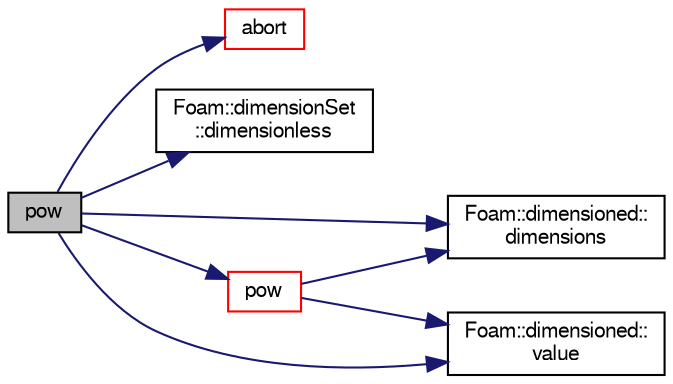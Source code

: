 digraph "pow"
{
  bgcolor="transparent";
  edge [fontname="FreeSans",fontsize="10",labelfontname="FreeSans",labelfontsize="10"];
  node [fontname="FreeSans",fontsize="10",shape=record];
  rankdir="LR";
  Node50593 [label="pow",height=0.2,width=0.4,color="black", fillcolor="grey75", style="filled", fontcolor="black"];
  Node50593 -> Node50594 [color="midnightblue",fontsize="10",style="solid",fontname="FreeSans"];
  Node50594 [label="abort",height=0.2,width=0.4,color="red",URL="$a21124.html#a447107a607d03e417307c203fa5fb44b"];
  Node50593 -> Node50637 [color="midnightblue",fontsize="10",style="solid",fontname="FreeSans"];
  Node50637 [label="Foam::dimensionSet\l::dimensionless",height=0.2,width=0.4,color="black",URL="$a26370.html#abfca824f6f787b2201b4de0a47bf46ef",tooltip="Return true if it is dimensionless. "];
  Node50593 -> Node50638 [color="midnightblue",fontsize="10",style="solid",fontname="FreeSans"];
  Node50638 [label="Foam::dimensioned::\ldimensions",height=0.2,width=0.4,color="black",URL="$a26366.html#a512673c2674ca2d38885f1bb5f6994fb",tooltip="Return const reference to dimensions. "];
  Node50593 -> Node50639 [color="midnightblue",fontsize="10",style="solid",fontname="FreeSans"];
  Node50639 [label="pow",height=0.2,width=0.4,color="red",URL="$a21124.html#a7500c8e9d27a442adc75e287de074c7c"];
  Node50639 -> Node50638 [color="midnightblue",fontsize="10",style="solid",fontname="FreeSans"];
  Node50639 -> Node50641 [color="midnightblue",fontsize="10",style="solid",fontname="FreeSans"];
  Node50641 [label="Foam::dimensioned::\lvalue",height=0.2,width=0.4,color="black",URL="$a26366.html#a7948200a26c85fc3a83ffa510a91d668",tooltip="Return const reference to value. "];
  Node50593 -> Node50641 [color="midnightblue",fontsize="10",style="solid",fontname="FreeSans"];
}
